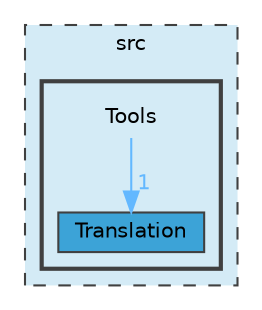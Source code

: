 digraph "src/Tools"
{
 // LATEX_PDF_SIZE
  bgcolor="transparent";
  edge [fontname=Helvetica,fontsize=10,labelfontname=Helvetica,labelfontsize=10];
  node [fontname=Helvetica,fontsize=10,shape=box,height=0.2,width=0.4];
  compound=true
  subgraph clusterdir_68267d1309a1af8e8297ef4c3efbcdba {
    graph [ bgcolor="#d4ebf6", pencolor="grey25", label="src", fontname=Helvetica,fontsize=10 style="filled,dashed", URL="dir_68267d1309a1af8e8297ef4c3efbcdba.html",tooltip=""]
  subgraph clusterdir_b90d73d79b67ccd72c2aaf78972ad885 {
    graph [ bgcolor="#d4ebf6", pencolor="grey25", label="", fontname=Helvetica,fontsize=10 style="filled,bold", URL="dir_b90d73d79b67ccd72c2aaf78972ad885.html",tooltip=""]
    dir_b90d73d79b67ccd72c2aaf78972ad885 [shape=plaintext, label="Tools"];
  dir_60b79e28ba75a4605f33156216f38f3a [label="Translation", fillcolor="#3ca3d7", color="grey25", style="filled", URL="dir_60b79e28ba75a4605f33156216f38f3a.html",tooltip=""];
  }
  }
  dir_b90d73d79b67ccd72c2aaf78972ad885->dir_60b79e28ba75a4605f33156216f38f3a [headlabel="1", labeldistance=1.5 headhref="dir_000013_000014.html" href="dir_000013_000014.html" color="steelblue1" fontcolor="steelblue1"];
}
